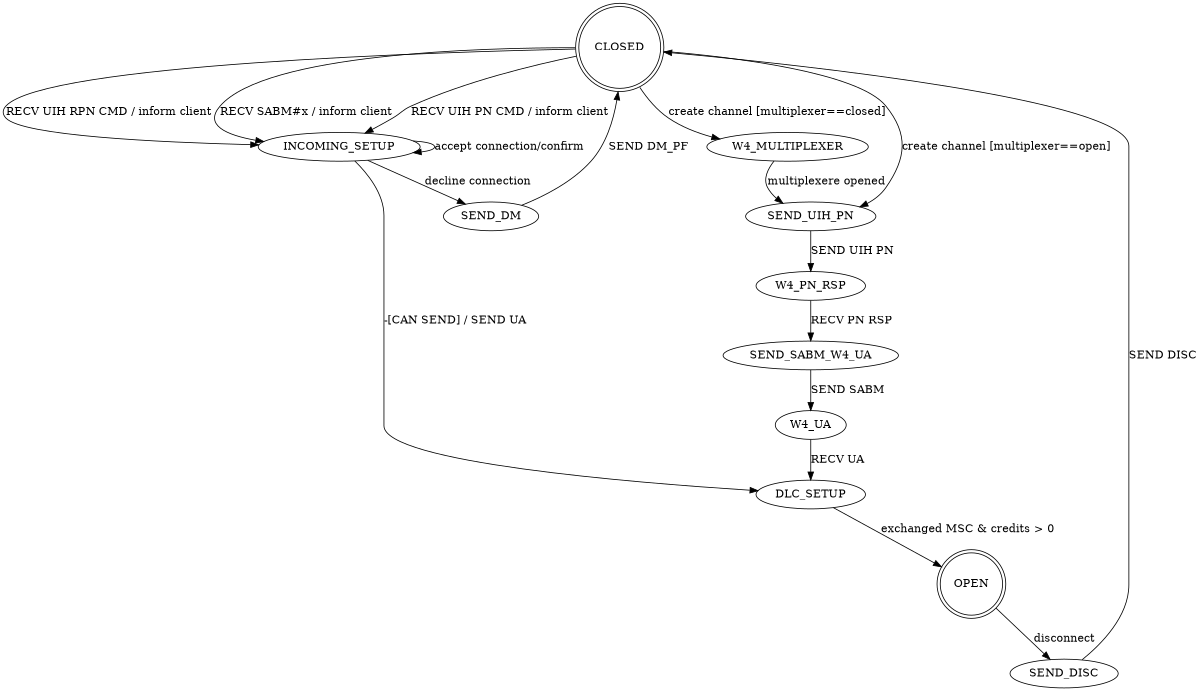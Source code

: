digraph rfcomm_channel {
	// rankdir=LR;
	size="8,5"
    // orientation=landscape;
    // rotate = 90;

    CLOSED  [shape=doublecircle];
	OPEN  [shape=doublecircle];

    // DISC #x or DM

    // rfcomm_create_channel_internal
    CLOSED->W4_MULTIPLEXER [label = "create channel [multiplexer==closed]"];
    CLOSED->SEND_UIH_PN [label = "create channel [multiplexer==open]"];
    W4_MULTIPLEXER->SEND_UIH_PN [label = "multiplexere opened"];
    SEND_UIH_PN->W4_PN_RSP [label="SEND UIH PN"];
    W4_PN_RSP->SEND_SABM_W4_UA [label="RECV PN RSP"];
    SEND_SABM_W4_UA->W4_UA[label="SEND SABM"];
         
    // rfcomm_multiplexer_l2cap_packet_handler
    
    // rfcomm_packet_handler
    CLOSED->INCOMING_SETUP  [label = "RECV SABM#x / inform client"];
    CLOSED->INCOMING_SETUP  [label = "RECV UIH PN CMD / inform client"];
    CLOSED->INCOMING_SETUP  [label = "RECV UIH RPN CMD / inform client"];
         
    // rfcomm_decline_connection_internal
    INCOMING_SETUP->SEND_DM [label = "decline connection"];
    
    // rfcomm_disconnect_internal
    OPEN->SEND_DISC [label="disconnect"];
    
    // rfcomm_run
    SEND_DM->CLOSED [label="SEND DM_PF"];
    SEND_DISC->CLOSED [label="SEND DISC"];

    // rfcomm_accept_connection_internal
    INCOMING_SETUP->INCOMING_SETUP [label="accept connection/confirm"];
    INCOMING_SETUP->DLC_SETUP [label="-[CAN SEND] / SEND UA"];
    W4_UA->DLC_SETUP[label="RECV UA"];
    DLC_SETUP->OPEN [label="exchanged MSC & credits > 0"];
}


